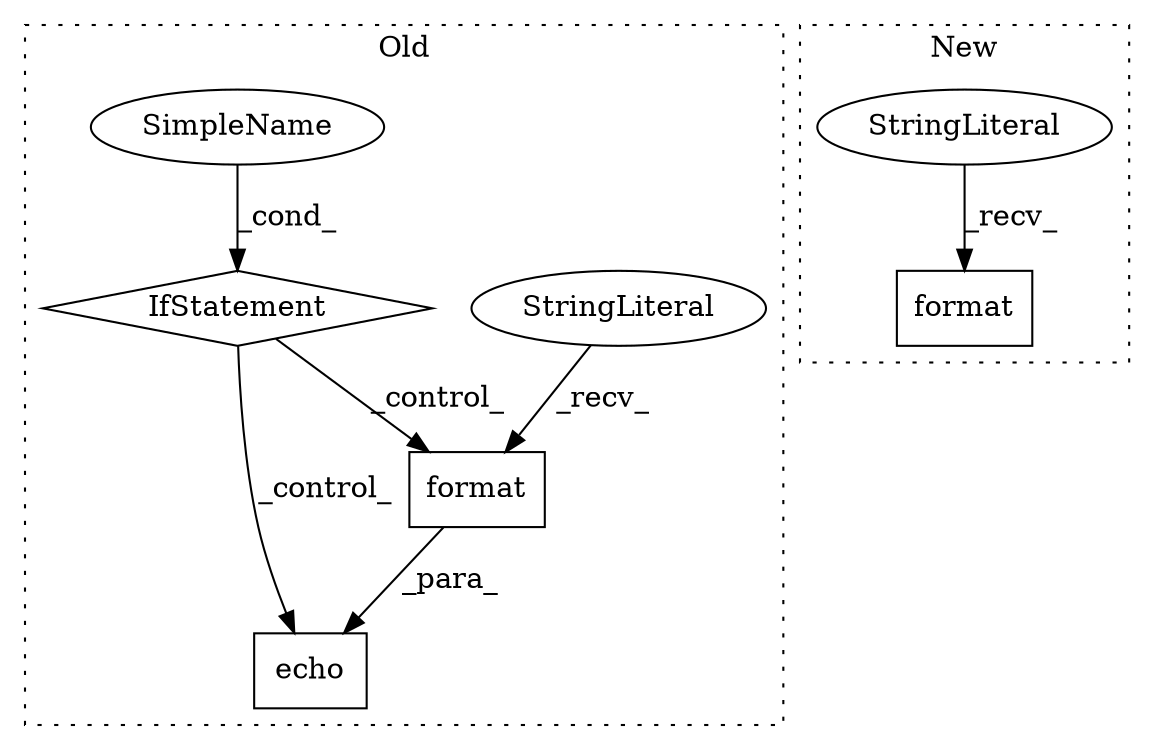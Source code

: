 digraph G {
subgraph cluster0 {
1 [label="echo" a="32" s="4267,4332" l="5,1" shape="box"];
4 [label="format" a="32" s="4287,4331" l="7,1" shape="box"];
5 [label="StringLiteral" a="45" s="4272" l="14" shape="ellipse"];
6 [label="IfStatement" a="25" s="4222,4249" l="4,2" shape="diamond"];
7 [label="SimpleName" a="42" s="" l="" shape="ellipse"];
label = "Old";
style="dotted";
}
subgraph cluster1 {
2 [label="format" a="32" s="4577,4608" l="7,1" shape="box"];
3 [label="StringLiteral" a="45" s="4549" l="27" shape="ellipse"];
label = "New";
style="dotted";
}
3 -> 2 [label="_recv_"];
4 -> 1 [label="_para_"];
5 -> 4 [label="_recv_"];
6 -> 1 [label="_control_"];
6 -> 4 [label="_control_"];
7 -> 6 [label="_cond_"];
}